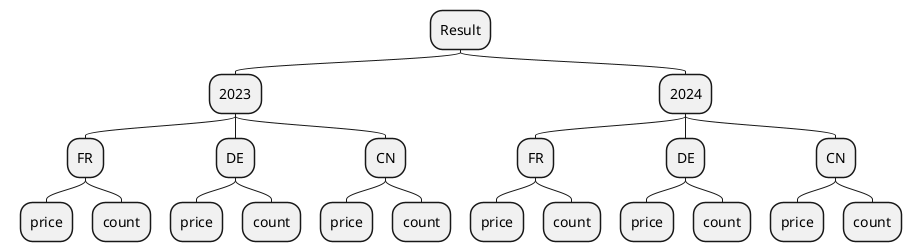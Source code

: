 @startmindmap
top to bottom direction

* Result
** 2023
*** FR
**** price
**** count
*** DE
**** price
**** count
*** CN
**** price
**** count
** 2024
*** FR
**** price
**** count
*** DE
**** price
**** count
*** CN
**** price
**** count
@endmindmap